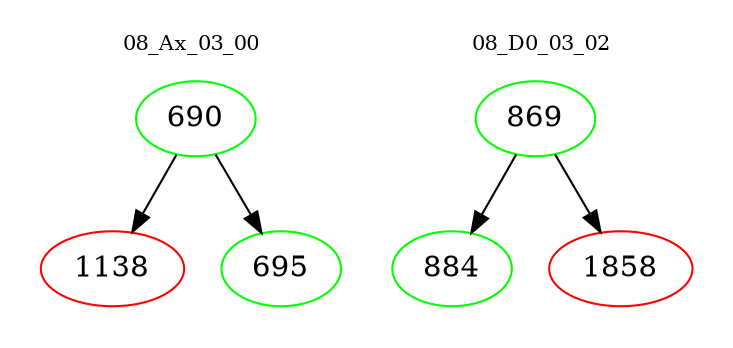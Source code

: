 digraph{
subgraph cluster_0 {
color = white
label = "08_Ax_03_00";
fontsize=10;
T0_690 [label="690", color="green"]
T0_690 -> T0_1138 [color="black"]
T0_1138 [label="1138", color="red"]
T0_690 -> T0_695 [color="black"]
T0_695 [label="695", color="green"]
}
subgraph cluster_1 {
color = white
label = "08_D0_03_02";
fontsize=10;
T1_869 [label="869", color="green"]
T1_869 -> T1_884 [color="black"]
T1_884 [label="884", color="green"]
T1_869 -> T1_1858 [color="black"]
T1_1858 [label="1858", color="red"]
}
}
